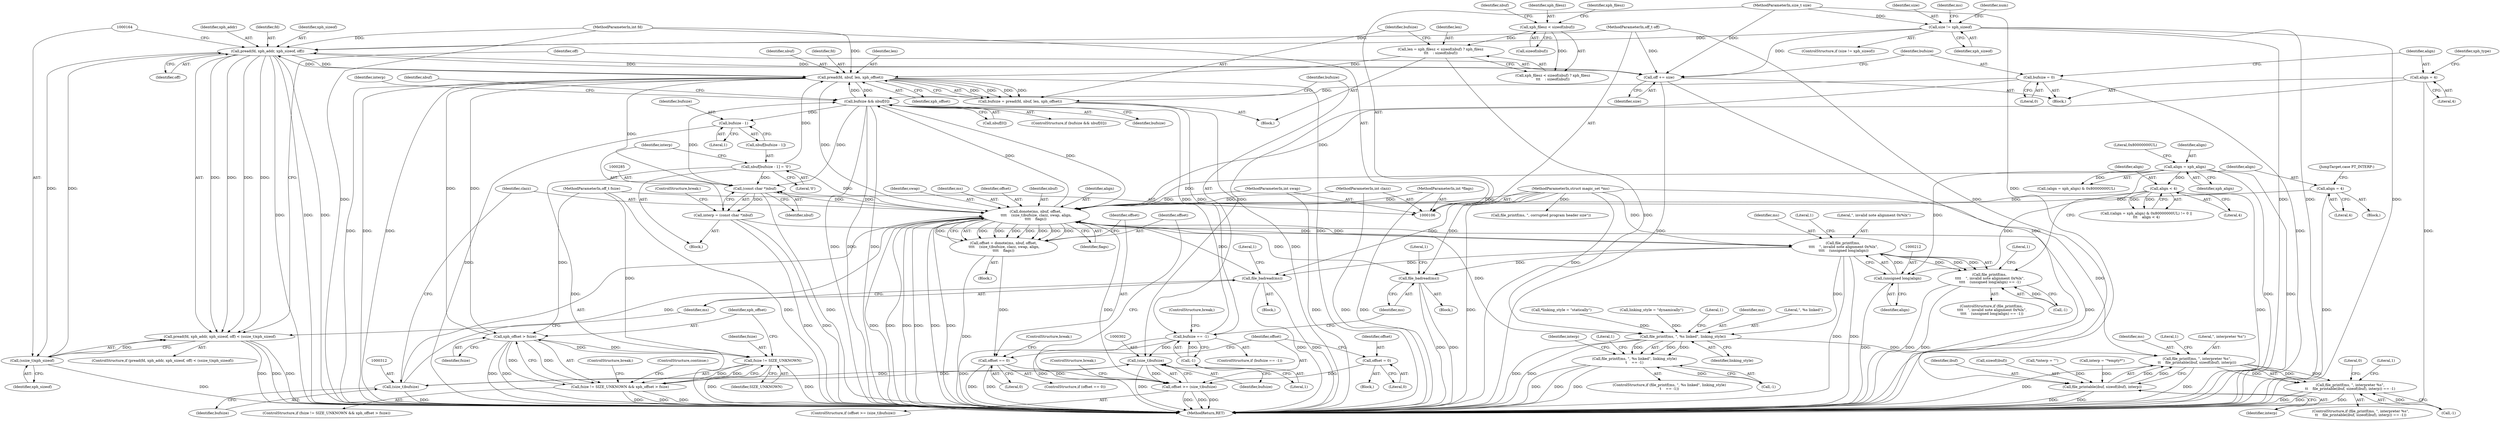 digraph "0_file_ce90e05774dd77d86cfc8dfa6da57b32816841c4_4@API" {
"1000158" [label="(Call,pread(fd, xph_addr, xph_sizeof, off))"];
"1000235" [label="(Call,pread(fd, nbuf, len, xph_offset))"];
"1000158" [label="(Call,pread(fd, xph_addr, xph_sizeof, off))"];
"1000110" [label="(MethodParameterIn,int fd)"];
"1000135" [label="(Call,size != xph_sizeof)"];
"1000113" [label="(MethodParameterIn,size_t size)"];
"1000163" [label="(Call,(ssize_t)xph_sizeof)"];
"1000172" [label="(Call,off += size)"];
"1000111" [label="(MethodParameterIn,off_t off)"];
"1000275" [label="(Call,nbuf[bufsize - 1] = '\0')"];
"1000269" [label="(Call,bufsize && nbuf[0])"];
"1000175" [label="(Call,bufsize = 0)"];
"1000241" [label="(Call,bufsize == -1)"];
"1000233" [label="(Call,bufsize = pread(fd, nbuf, len, xph_offset))"];
"1000243" [label="(Call,-1)"];
"1000284" [label="(Call,(const char *)nbuf)"];
"1000307" [label="(Call,donote(ms, nbuf, offset,\n \t\t\t\t    (size_t)bufsize, clazz, swap, align,\n\t\t\t\t    flags))"];
"1000208" [label="(Call,file_printf(ms, \n\t\t\t\t    \", invalid note alignment 0x%lx\",\n\t\t\t\t    (unsigned long)align))"];
"1000107" [label="(MethodParameterIn,struct magic_set *ms)"];
"1000211" [label="(Call,(unsigned long)align)"];
"1000202" [label="(Call,align < 4)"];
"1000197" [label="(Call,align = xph_align)"];
"1000299" [label="(Call,offset >= (size_t)bufsize)"];
"1000293" [label="(Call,offset = 0)"];
"1000319" [label="(Call,offset == 0)"];
"1000305" [label="(Call,offset = donote(ms, nbuf, offset,\n \t\t\t\t    (size_t)bufsize, clazz, swap, align,\n\t\t\t\t    flags))"];
"1000301" [label="(Call,(size_t)bufsize)"];
"1000311" [label="(Call,(size_t)bufsize)"];
"1000108" [label="(MethodParameterIn,int clazz)"];
"1000109" [label="(MethodParameterIn,int swap)"];
"1000178" [label="(Call,align = 4)"];
"1000219" [label="(Call,align = 4)"];
"1000115" [label="(MethodParameterIn,int *flags)"];
"1000223" [label="(Call,len = xph_filesz < sizeof(nbuf) ? xph_filesz\n\t\t\t    : sizeof(nbuf))"];
"1000226" [label="(Call,xph_filesz < sizeof(nbuf))"];
"1000258" [label="(Call,xph_offset > fsize)"];
"1000255" [label="(Call,fsize != SIZE_UNKNOWN)"];
"1000114" [label="(MethodParameterIn,off_t fsize)"];
"1000157" [label="(Call,pread(fd, xph_addr, xph_sizeof, off) < (ssize_t)xph_sizeof)"];
"1000278" [label="(Call,bufsize - 1)"];
"1000282" [label="(Call,interp = (const char *)nbuf)"];
"1000346" [label="(Call,file_printable(ibuf, sizeof(ibuf), interp))"];
"1000343" [label="(Call,file_printf(ms, \", interpreter %s\",\n\t\t    file_printable(ibuf, sizeof(ibuf), interp)))"];
"1000342" [label="(Call,file_printf(ms, \", interpreter %s\",\n\t\t    file_printable(ibuf, sizeof(ibuf), interp)) == -1)"];
"1000167" [label="(Call,file_badread(ms))"];
"1000207" [label="(Call,file_printf(ms, \n\t\t\t\t    \", invalid note alignment 0x%lx\",\n\t\t\t\t    (unsigned long)align) == -1)"];
"1000246" [label="(Call,file_badread(ms))"];
"1000328" [label="(Call,file_printf(ms, \", %s linked\", linking_style))"];
"1000327" [label="(Call,file_printf(ms, \", %s linked\", linking_style)\n\t    == -1)"];
"1000254" [label="(Call,fsize != SIZE_UNKNOWN && xph_offset > fsize)"];
"1000281" [label="(Literal,'\0')"];
"1000175" [label="(Call,bufsize = 0)"];
"1000244" [label="(Literal,1)"];
"1000246" [label="(Call,file_badread(ms))"];
"1000228" [label="(Call,sizeof(nbuf))"];
"1000180" [label="(Literal,4)"];
"1000142" [label="(Identifier,ms)"];
"1000282" [label="(Call,interp = (const char *)nbuf)"];
"1000314" [label="(Identifier,clazz)"];
"1000330" [label="(Literal,\", %s linked\")"];
"1000235" [label="(Call,pread(fd, nbuf, len, xph_offset))"];
"1000155" [label="(Block,)"];
"1000251" [label="(ControlStructure,break;)"];
"1000300" [label="(Identifier,offset)"];
"1000266" [label="(Block,)"];
"1000177" [label="(Literal,0)"];
"1000258" [label="(Call,xph_offset > fsize)"];
"1000317" [label="(Identifier,flags)"];
"1000257" [label="(Identifier,SIZE_UNKNOWN)"];
"1000239" [label="(Identifier,xph_offset)"];
"1000351" [label="(Call,-1)"];
"1000111" [label="(MethodParameterIn,off_t off)"];
"1000331" [label="(Identifier,linking_style)"];
"1000280" [label="(Literal,1)"];
"1000198" [label="(Identifier,align)"];
"1000297" [label="(Block,)"];
"1000342" [label="(Call,file_printf(ms, \", interpreter %s\",\n\t\t    file_printable(ibuf, sizeof(ibuf), interp)) == -1)"];
"1000276" [label="(Call,nbuf[bufsize - 1])"];
"1000345" [label="(Literal,\", interpreter %s\")"];
"1000241" [label="(Call,bufsize == -1)"];
"1000318" [label="(ControlStructure,if (offset == 0))"];
"1000236" [label="(Identifier,fd)"];
"1000328" [label="(Call,file_printf(ms, \", %s linked\", linking_style))"];
"1000114" [label="(MethodParameterIn,off_t fsize)"];
"1000277" [label="(Identifier,nbuf)"];
"1000166" [label="(Block,)"];
"1000121" [label="(Call,*linking_style = \"statically\")"];
"1000213" [label="(Identifier,align)"];
"1000194" [label="(Call,((align = xph_align) & 0x80000000UL) != 0 ||\n\t\t\t    align < 4)"];
"1000182" [label="(Identifier,xph_type)"];
"1000210" [label="(Literal,\", invalid note alignment 0x%lx\")"];
"1000350" [label="(Identifier,interp)"];
"1000226" [label="(Call,xph_filesz < sizeof(nbuf))"];
"1000320" [label="(Identifier,offset)"];
"1000259" [label="(Identifier,xph_offset)"];
"1000344" [label="(Identifier,ms)"];
"1000141" [label="(Call,file_printf(ms, \", corrupted program header size\"))"];
"1000162" [label="(Identifier,off)"];
"1000183" [label="(Block,)"];
"1000156" [label="(ControlStructure,if (pread(fd, xph_addr, xph_sizeof, off) < (ssize_t)xph_sizeof))"];
"1000108" [label="(MethodParameterIn,int clazz)"];
"1000242" [label="(Identifier,bufsize)"];
"1000163" [label="(Call,(ssize_t)xph_sizeof)"];
"1000203" [label="(Identifier,align)"];
"1000135" [label="(Call,size != xph_sizeof)"];
"1000284" [label="(Call,(const char *)nbuf)"];
"1000176" [label="(Identifier,bufsize)"];
"1000346" [label="(Call,file_printable(ibuf, sizeof(ibuf), interp))"];
"1000233" [label="(Call,bufsize = pread(fd, nbuf, len, xph_offset))"];
"1000219" [label="(Call,align = 4)"];
"1000232" [label="(Identifier,nbuf)"];
"1000209" [label="(Identifier,ms)"];
"1000275" [label="(Call,nbuf[bufsize - 1] = '\0')"];
"1000240" [label="(ControlStructure,if (bufsize == -1))"];
"1000185" [label="(Call,linking_style = \"dynamically\")"];
"1000222" [label="(JumpTarget,case PT_INTERP:)"];
"1000260" [label="(Identifier,fsize)"];
"1000274" [label="(Block,)"];
"1000134" [label="(ControlStructure,if (size != xph_sizeof))"];
"1000298" [label="(ControlStructure,if (offset >= (size_t)bufsize))"];
"1000220" [label="(Identifier,align)"];
"1000305" [label="(Call,offset = donote(ms, nbuf, offset,\n \t\t\t\t    (size_t)bufsize, clazz, swap, align,\n\t\t\t\t    flags))"];
"1000152" [label="(Identifier,num)"];
"1000207" [label="(Call,file_printf(ms, \n\t\t\t\t    \", invalid note alignment 0x%lx\",\n\t\t\t\t    (unsigned long)align) == -1)"];
"1000238" [label="(Identifier,len)"];
"1000199" [label="(Identifier,xph_align)"];
"1000303" [label="(Identifier,bufsize)"];
"1000341" [label="(ControlStructure,if (file_printf(ms, \", interpreter %s\",\n\t\t    file_printable(ibuf, sizeof(ibuf), interp)) == -1))"];
"1000263" [label="(ControlStructure,break;)"];
"1000158" [label="(Call,pread(fd, xph_addr, xph_sizeof, off))"];
"1000214" [label="(Call,-1)"];
"1000137" [label="(Identifier,xph_sizeof)"];
"1000204" [label="(Literal,4)"];
"1000234" [label="(Identifier,bufsize)"];
"1000269" [label="(Call,bufsize && nbuf[0])"];
"1000295" [label="(Literal,0)"];
"1000255" [label="(Call,fsize != SIZE_UNKNOWN)"];
"1000256" [label="(Identifier,fsize)"];
"1000352" [label="(Literal,1)"];
"1000293" [label="(Call,offset = 0)"];
"1000279" [label="(Identifier,bufsize)"];
"1000171" [label="(Literal,1)"];
"1000250" [label="(Literal,1)"];
"1000262" [label="(ControlStructure,continue;)"];
"1000327" [label="(Call,file_printf(ms, \", %s linked\", linking_style)\n\t    == -1)"];
"1000336" [label="(Literal,1)"];
"1000283" [label="(Identifier,interp)"];
"1000237" [label="(Identifier,nbuf)"];
"1000268" [label="(ControlStructure,if (bufsize && nbuf[0]))"];
"1000315" [label="(Identifier,swap)"];
"1000110" [label="(MethodParameterIn,int fd)"];
"1000173" [label="(Identifier,off)"];
"1000253" [label="(ControlStructure,if (fsize != SIZE_UNKNOWN && xph_offset > fsize))"];
"1000270" [label="(Identifier,bufsize)"];
"1000223" [label="(Call,len = xph_filesz < sizeof(nbuf) ? xph_filesz\n\t\t\t    : sizeof(nbuf))"];
"1000308" [label="(Identifier,ms)"];
"1000113" [label="(MethodParameterIn,size_t size)"];
"1000206" [label="(ControlStructure,if (file_printf(ms, \n\t\t\t\t    \", invalid note alignment 0x%lx\",\n\t\t\t\t    (unsigned long)align) == -1))"];
"1000254" [label="(Call,fsize != SIZE_UNKNOWN && xph_offset > fsize)"];
"1000311" [label="(Call,(size_t)bufsize)"];
"1000347" [label="(Identifier,ibuf)"];
"1000357" [label="(Literal,0)"];
"1000310" [label="(Identifier,offset)"];
"1000165" [label="(Identifier,xph_sizeof)"];
"1000107" [label="(MethodParameterIn,struct magic_set *ms)"];
"1000309" [label="(Identifier,nbuf)"];
"1000202" [label="(Call,align < 4)"];
"1000197" [label="(Call,align = xph_align)"];
"1000211" [label="(Call,(unsigned long)align)"];
"1000339" [label="(Identifier,interp)"];
"1000326" [label="(ControlStructure,if (file_printf(ms, \", %s linked\", linking_style)\n\t    == -1))"];
"1000196" [label="(Call,(align = xph_align) & 0x80000000UL)"];
"1000225" [label="(Call,xph_filesz < sizeof(nbuf) ? xph_filesz\n\t\t\t    : sizeof(nbuf))"];
"1000304" [label="(ControlStructure,break;)"];
"1000333" [label="(Literal,1)"];
"1000329" [label="(Identifier,ms)"];
"1000167" [label="(Call,file_badread(ms))"];
"1000307" [label="(Call,donote(ms, nbuf, offset,\n \t\t\t\t    (size_t)bufsize, clazz, swap, align,\n\t\t\t\t    flags))"];
"1000289" [label="(Identifier,interp)"];
"1000286" [label="(Identifier,nbuf)"];
"1000243" [label="(Call,-1)"];
"1000299" [label="(Call,offset >= (size_t)bufsize)"];
"1000291" [label="(ControlStructure,break;)"];
"1000109" [label="(MethodParameterIn,int swap)"];
"1000157" [label="(Call,pread(fd, xph_addr, xph_sizeof, off) < (ssize_t)xph_sizeof)"];
"1000321" [label="(Literal,0)"];
"1000294" [label="(Identifier,offset)"];
"1000200" [label="(Literal,0x80000000UL)"];
"1000168" [label="(Identifier,ms)"];
"1000316" [label="(Identifier,align)"];
"1000115" [label="(MethodParameterIn,int *flags)"];
"1000348" [label="(Call,sizeof(ibuf))"];
"1000227" [label="(Identifier,xph_filesz)"];
"1000136" [label="(Identifier,size)"];
"1000319" [label="(Call,offset == 0)"];
"1000161" [label="(Identifier,xph_sizeof)"];
"1000332" [label="(Call,-1)"];
"1000301" [label="(Call,(size_t)bufsize)"];
"1000160" [label="(Identifier,xph_addr)"];
"1000174" [label="(Identifier,size)"];
"1000355" [label="(Literal,1)"];
"1000221" [label="(Literal,4)"];
"1000230" [label="(Identifier,xph_filesz)"];
"1000313" [label="(Identifier,bufsize)"];
"1000271" [label="(Call,nbuf[0])"];
"1000178" [label="(Call,align = 4)"];
"1000125" [label="(Call,*interp = \"\")"];
"1000306" [label="(Identifier,offset)"];
"1000247" [label="(Identifier,ms)"];
"1000224" [label="(Identifier,len)"];
"1000288" [label="(Call,interp = \"*empty*\")"];
"1000322" [label="(ControlStructure,break;)"];
"1000278" [label="(Call,bufsize - 1)"];
"1000159" [label="(Identifier,fd)"];
"1000245" [label="(Block,)"];
"1000343" [label="(Call,file_printf(ms, \", interpreter %s\",\n\t\t    file_printable(ibuf, sizeof(ibuf), interp)))"];
"1000208" [label="(Call,file_printf(ms, \n\t\t\t\t    \", invalid note alignment 0x%lx\",\n\t\t\t\t    (unsigned long)align))"];
"1000218" [label="(Literal,1)"];
"1000179" [label="(Identifier,align)"];
"1000205" [label="(Block,)"];
"1000172" [label="(Call,off += size)"];
"1000358" [label="(MethodReturn,RET)"];
"1000215" [label="(Literal,1)"];
"1000158" -> "1000157"  [label="AST: "];
"1000158" -> "1000162"  [label="CFG: "];
"1000159" -> "1000158"  [label="AST: "];
"1000160" -> "1000158"  [label="AST: "];
"1000161" -> "1000158"  [label="AST: "];
"1000162" -> "1000158"  [label="AST: "];
"1000164" -> "1000158"  [label="CFG: "];
"1000158" -> "1000358"  [label="DDG: "];
"1000158" -> "1000358"  [label="DDG: "];
"1000158" -> "1000358"  [label="DDG: "];
"1000158" -> "1000157"  [label="DDG: "];
"1000158" -> "1000157"  [label="DDG: "];
"1000158" -> "1000157"  [label="DDG: "];
"1000158" -> "1000157"  [label="DDG: "];
"1000235" -> "1000158"  [label="DDG: "];
"1000110" -> "1000158"  [label="DDG: "];
"1000135" -> "1000158"  [label="DDG: "];
"1000163" -> "1000158"  [label="DDG: "];
"1000172" -> "1000158"  [label="DDG: "];
"1000111" -> "1000158"  [label="DDG: "];
"1000158" -> "1000163"  [label="DDG: "];
"1000158" -> "1000172"  [label="DDG: "];
"1000158" -> "1000235"  [label="DDG: "];
"1000235" -> "1000233"  [label="AST: "];
"1000235" -> "1000239"  [label="CFG: "];
"1000236" -> "1000235"  [label="AST: "];
"1000237" -> "1000235"  [label="AST: "];
"1000238" -> "1000235"  [label="AST: "];
"1000239" -> "1000235"  [label="AST: "];
"1000233" -> "1000235"  [label="CFG: "];
"1000235" -> "1000358"  [label="DDG: "];
"1000235" -> "1000358"  [label="DDG: "];
"1000235" -> "1000358"  [label="DDG: "];
"1000235" -> "1000358"  [label="DDG: "];
"1000235" -> "1000233"  [label="DDG: "];
"1000235" -> "1000233"  [label="DDG: "];
"1000235" -> "1000233"  [label="DDG: "];
"1000235" -> "1000233"  [label="DDG: "];
"1000110" -> "1000235"  [label="DDG: "];
"1000275" -> "1000235"  [label="DDG: "];
"1000269" -> "1000235"  [label="DDG: "];
"1000223" -> "1000235"  [label="DDG: "];
"1000258" -> "1000235"  [label="DDG: "];
"1000235" -> "1000258"  [label="DDG: "];
"1000235" -> "1000269"  [label="DDG: "];
"1000235" -> "1000284"  [label="DDG: "];
"1000235" -> "1000307"  [label="DDG: "];
"1000110" -> "1000106"  [label="AST: "];
"1000110" -> "1000358"  [label="DDG: "];
"1000135" -> "1000134"  [label="AST: "];
"1000135" -> "1000137"  [label="CFG: "];
"1000136" -> "1000135"  [label="AST: "];
"1000137" -> "1000135"  [label="AST: "];
"1000142" -> "1000135"  [label="CFG: "];
"1000152" -> "1000135"  [label="CFG: "];
"1000135" -> "1000358"  [label="DDG: "];
"1000135" -> "1000358"  [label="DDG: "];
"1000135" -> "1000358"  [label="DDG: "];
"1000113" -> "1000135"  [label="DDG: "];
"1000135" -> "1000172"  [label="DDG: "];
"1000113" -> "1000106"  [label="AST: "];
"1000113" -> "1000358"  [label="DDG: "];
"1000113" -> "1000172"  [label="DDG: "];
"1000163" -> "1000157"  [label="AST: "];
"1000163" -> "1000165"  [label="CFG: "];
"1000164" -> "1000163"  [label="AST: "];
"1000165" -> "1000163"  [label="AST: "];
"1000157" -> "1000163"  [label="CFG: "];
"1000163" -> "1000358"  [label="DDG: "];
"1000163" -> "1000157"  [label="DDG: "];
"1000172" -> "1000155"  [label="AST: "];
"1000172" -> "1000174"  [label="CFG: "];
"1000173" -> "1000172"  [label="AST: "];
"1000174" -> "1000172"  [label="AST: "];
"1000176" -> "1000172"  [label="CFG: "];
"1000172" -> "1000358"  [label="DDG: "];
"1000172" -> "1000358"  [label="DDG: "];
"1000111" -> "1000172"  [label="DDG: "];
"1000111" -> "1000106"  [label="AST: "];
"1000111" -> "1000358"  [label="DDG: "];
"1000275" -> "1000274"  [label="AST: "];
"1000275" -> "1000281"  [label="CFG: "];
"1000276" -> "1000275"  [label="AST: "];
"1000281" -> "1000275"  [label="AST: "];
"1000283" -> "1000275"  [label="CFG: "];
"1000275" -> "1000358"  [label="DDG: "];
"1000275" -> "1000284"  [label="DDG: "];
"1000275" -> "1000307"  [label="DDG: "];
"1000269" -> "1000268"  [label="AST: "];
"1000269" -> "1000270"  [label="CFG: "];
"1000269" -> "1000271"  [label="CFG: "];
"1000270" -> "1000269"  [label="AST: "];
"1000271" -> "1000269"  [label="AST: "];
"1000277" -> "1000269"  [label="CFG: "];
"1000289" -> "1000269"  [label="CFG: "];
"1000269" -> "1000358"  [label="DDG: "];
"1000269" -> "1000358"  [label="DDG: "];
"1000269" -> "1000358"  [label="DDG: "];
"1000175" -> "1000269"  [label="DDG: "];
"1000241" -> "1000269"  [label="DDG: "];
"1000284" -> "1000269"  [label="DDG: "];
"1000307" -> "1000269"  [label="DDG: "];
"1000269" -> "1000278"  [label="DDG: "];
"1000269" -> "1000284"  [label="DDG: "];
"1000269" -> "1000307"  [label="DDG: "];
"1000175" -> "1000155"  [label="AST: "];
"1000175" -> "1000177"  [label="CFG: "];
"1000176" -> "1000175"  [label="AST: "];
"1000177" -> "1000175"  [label="AST: "];
"1000179" -> "1000175"  [label="CFG: "];
"1000175" -> "1000358"  [label="DDG: "];
"1000175" -> "1000301"  [label="DDG: "];
"1000241" -> "1000240"  [label="AST: "];
"1000241" -> "1000243"  [label="CFG: "];
"1000242" -> "1000241"  [label="AST: "];
"1000243" -> "1000241"  [label="AST: "];
"1000247" -> "1000241"  [label="CFG: "];
"1000251" -> "1000241"  [label="CFG: "];
"1000241" -> "1000358"  [label="DDG: "];
"1000241" -> "1000358"  [label="DDG: "];
"1000233" -> "1000241"  [label="DDG: "];
"1000243" -> "1000241"  [label="DDG: "];
"1000241" -> "1000301"  [label="DDG: "];
"1000233" -> "1000183"  [label="AST: "];
"1000234" -> "1000233"  [label="AST: "];
"1000242" -> "1000233"  [label="CFG: "];
"1000233" -> "1000358"  [label="DDG: "];
"1000243" -> "1000244"  [label="CFG: "];
"1000244" -> "1000243"  [label="AST: "];
"1000284" -> "1000282"  [label="AST: "];
"1000284" -> "1000286"  [label="CFG: "];
"1000285" -> "1000284"  [label="AST: "];
"1000286" -> "1000284"  [label="AST: "];
"1000282" -> "1000284"  [label="CFG: "];
"1000284" -> "1000358"  [label="DDG: "];
"1000284" -> "1000282"  [label="DDG: "];
"1000307" -> "1000284"  [label="DDG: "];
"1000284" -> "1000307"  [label="DDG: "];
"1000307" -> "1000305"  [label="AST: "];
"1000307" -> "1000317"  [label="CFG: "];
"1000308" -> "1000307"  [label="AST: "];
"1000309" -> "1000307"  [label="AST: "];
"1000310" -> "1000307"  [label="AST: "];
"1000311" -> "1000307"  [label="AST: "];
"1000314" -> "1000307"  [label="AST: "];
"1000315" -> "1000307"  [label="AST: "];
"1000316" -> "1000307"  [label="AST: "];
"1000317" -> "1000307"  [label="AST: "];
"1000305" -> "1000307"  [label="CFG: "];
"1000307" -> "1000358"  [label="DDG: "];
"1000307" -> "1000358"  [label="DDG: "];
"1000307" -> "1000358"  [label="DDG: "];
"1000307" -> "1000358"  [label="DDG: "];
"1000307" -> "1000358"  [label="DDG: "];
"1000307" -> "1000358"  [label="DDG: "];
"1000307" -> "1000167"  [label="DDG: "];
"1000307" -> "1000208"  [label="DDG: "];
"1000307" -> "1000246"  [label="DDG: "];
"1000307" -> "1000305"  [label="DDG: "];
"1000307" -> "1000305"  [label="DDG: "];
"1000307" -> "1000305"  [label="DDG: "];
"1000307" -> "1000305"  [label="DDG: "];
"1000307" -> "1000305"  [label="DDG: "];
"1000307" -> "1000305"  [label="DDG: "];
"1000307" -> "1000305"  [label="DDG: "];
"1000307" -> "1000305"  [label="DDG: "];
"1000208" -> "1000307"  [label="DDG: "];
"1000107" -> "1000307"  [label="DDG: "];
"1000299" -> "1000307"  [label="DDG: "];
"1000311" -> "1000307"  [label="DDG: "];
"1000108" -> "1000307"  [label="DDG: "];
"1000109" -> "1000307"  [label="DDG: "];
"1000178" -> "1000307"  [label="DDG: "];
"1000202" -> "1000307"  [label="DDG: "];
"1000219" -> "1000307"  [label="DDG: "];
"1000197" -> "1000307"  [label="DDG: "];
"1000115" -> "1000307"  [label="DDG: "];
"1000307" -> "1000328"  [label="DDG: "];
"1000208" -> "1000207"  [label="AST: "];
"1000208" -> "1000211"  [label="CFG: "];
"1000209" -> "1000208"  [label="AST: "];
"1000210" -> "1000208"  [label="AST: "];
"1000211" -> "1000208"  [label="AST: "];
"1000215" -> "1000208"  [label="CFG: "];
"1000208" -> "1000358"  [label="DDG: "];
"1000208" -> "1000358"  [label="DDG: "];
"1000208" -> "1000167"  [label="DDG: "];
"1000208" -> "1000207"  [label="DDG: "];
"1000208" -> "1000207"  [label="DDG: "];
"1000208" -> "1000207"  [label="DDG: "];
"1000107" -> "1000208"  [label="DDG: "];
"1000211" -> "1000208"  [label="DDG: "];
"1000208" -> "1000246"  [label="DDG: "];
"1000208" -> "1000328"  [label="DDG: "];
"1000107" -> "1000106"  [label="AST: "];
"1000107" -> "1000358"  [label="DDG: "];
"1000107" -> "1000141"  [label="DDG: "];
"1000107" -> "1000167"  [label="DDG: "];
"1000107" -> "1000246"  [label="DDG: "];
"1000107" -> "1000328"  [label="DDG: "];
"1000107" -> "1000343"  [label="DDG: "];
"1000211" -> "1000213"  [label="CFG: "];
"1000212" -> "1000211"  [label="AST: "];
"1000213" -> "1000211"  [label="AST: "];
"1000211" -> "1000358"  [label="DDG: "];
"1000202" -> "1000211"  [label="DDG: "];
"1000197" -> "1000211"  [label="DDG: "];
"1000202" -> "1000194"  [label="AST: "];
"1000202" -> "1000204"  [label="CFG: "];
"1000203" -> "1000202"  [label="AST: "];
"1000204" -> "1000202"  [label="AST: "];
"1000194" -> "1000202"  [label="CFG: "];
"1000202" -> "1000358"  [label="DDG: "];
"1000202" -> "1000194"  [label="DDG: "];
"1000202" -> "1000194"  [label="DDG: "];
"1000197" -> "1000202"  [label="DDG: "];
"1000197" -> "1000196"  [label="AST: "];
"1000197" -> "1000199"  [label="CFG: "];
"1000198" -> "1000197"  [label="AST: "];
"1000199" -> "1000197"  [label="AST: "];
"1000200" -> "1000197"  [label="CFG: "];
"1000197" -> "1000358"  [label="DDG: "];
"1000197" -> "1000358"  [label="DDG: "];
"1000197" -> "1000196"  [label="DDG: "];
"1000299" -> "1000298"  [label="AST: "];
"1000299" -> "1000301"  [label="CFG: "];
"1000300" -> "1000299"  [label="AST: "];
"1000301" -> "1000299"  [label="AST: "];
"1000304" -> "1000299"  [label="CFG: "];
"1000306" -> "1000299"  [label="CFG: "];
"1000299" -> "1000358"  [label="DDG: "];
"1000299" -> "1000358"  [label="DDG: "];
"1000299" -> "1000358"  [label="DDG: "];
"1000293" -> "1000299"  [label="DDG: "];
"1000319" -> "1000299"  [label="DDG: "];
"1000301" -> "1000299"  [label="DDG: "];
"1000293" -> "1000266"  [label="AST: "];
"1000293" -> "1000295"  [label="CFG: "];
"1000294" -> "1000293"  [label="AST: "];
"1000295" -> "1000293"  [label="AST: "];
"1000300" -> "1000293"  [label="CFG: "];
"1000319" -> "1000318"  [label="AST: "];
"1000319" -> "1000321"  [label="CFG: "];
"1000320" -> "1000319"  [label="AST: "];
"1000321" -> "1000319"  [label="AST: "];
"1000300" -> "1000319"  [label="CFG: "];
"1000322" -> "1000319"  [label="CFG: "];
"1000319" -> "1000358"  [label="DDG: "];
"1000319" -> "1000358"  [label="DDG: "];
"1000305" -> "1000319"  [label="DDG: "];
"1000305" -> "1000297"  [label="AST: "];
"1000306" -> "1000305"  [label="AST: "];
"1000320" -> "1000305"  [label="CFG: "];
"1000305" -> "1000358"  [label="DDG: "];
"1000301" -> "1000303"  [label="CFG: "];
"1000302" -> "1000301"  [label="AST: "];
"1000303" -> "1000301"  [label="AST: "];
"1000301" -> "1000358"  [label="DDG: "];
"1000311" -> "1000301"  [label="DDG: "];
"1000301" -> "1000311"  [label="DDG: "];
"1000311" -> "1000313"  [label="CFG: "];
"1000312" -> "1000311"  [label="AST: "];
"1000313" -> "1000311"  [label="AST: "];
"1000314" -> "1000311"  [label="CFG: "];
"1000311" -> "1000358"  [label="DDG: "];
"1000108" -> "1000106"  [label="AST: "];
"1000108" -> "1000358"  [label="DDG: "];
"1000109" -> "1000106"  [label="AST: "];
"1000109" -> "1000358"  [label="DDG: "];
"1000178" -> "1000155"  [label="AST: "];
"1000178" -> "1000180"  [label="CFG: "];
"1000179" -> "1000178"  [label="AST: "];
"1000180" -> "1000178"  [label="AST: "];
"1000182" -> "1000178"  [label="CFG: "];
"1000178" -> "1000358"  [label="DDG: "];
"1000219" -> "1000205"  [label="AST: "];
"1000219" -> "1000221"  [label="CFG: "];
"1000220" -> "1000219"  [label="AST: "];
"1000221" -> "1000219"  [label="AST: "];
"1000222" -> "1000219"  [label="CFG: "];
"1000219" -> "1000358"  [label="DDG: "];
"1000115" -> "1000106"  [label="AST: "];
"1000115" -> "1000358"  [label="DDG: "];
"1000223" -> "1000183"  [label="AST: "];
"1000223" -> "1000225"  [label="CFG: "];
"1000224" -> "1000223"  [label="AST: "];
"1000225" -> "1000223"  [label="AST: "];
"1000234" -> "1000223"  [label="CFG: "];
"1000223" -> "1000358"  [label="DDG: "];
"1000226" -> "1000223"  [label="DDG: "];
"1000226" -> "1000225"  [label="AST: "];
"1000226" -> "1000228"  [label="CFG: "];
"1000227" -> "1000226"  [label="AST: "];
"1000228" -> "1000226"  [label="AST: "];
"1000230" -> "1000226"  [label="CFG: "];
"1000232" -> "1000226"  [label="CFG: "];
"1000226" -> "1000225"  [label="DDG: "];
"1000258" -> "1000254"  [label="AST: "];
"1000258" -> "1000260"  [label="CFG: "];
"1000259" -> "1000258"  [label="AST: "];
"1000260" -> "1000258"  [label="AST: "];
"1000254" -> "1000258"  [label="CFG: "];
"1000258" -> "1000358"  [label="DDG: "];
"1000258" -> "1000358"  [label="DDG: "];
"1000258" -> "1000255"  [label="DDG: "];
"1000258" -> "1000254"  [label="DDG: "];
"1000258" -> "1000254"  [label="DDG: "];
"1000255" -> "1000258"  [label="DDG: "];
"1000114" -> "1000258"  [label="DDG: "];
"1000255" -> "1000254"  [label="AST: "];
"1000255" -> "1000257"  [label="CFG: "];
"1000256" -> "1000255"  [label="AST: "];
"1000257" -> "1000255"  [label="AST: "];
"1000259" -> "1000255"  [label="CFG: "];
"1000254" -> "1000255"  [label="CFG: "];
"1000255" -> "1000358"  [label="DDG: "];
"1000255" -> "1000358"  [label="DDG: "];
"1000255" -> "1000254"  [label="DDG: "];
"1000255" -> "1000254"  [label="DDG: "];
"1000114" -> "1000255"  [label="DDG: "];
"1000114" -> "1000106"  [label="AST: "];
"1000114" -> "1000358"  [label="DDG: "];
"1000157" -> "1000156"  [label="AST: "];
"1000168" -> "1000157"  [label="CFG: "];
"1000173" -> "1000157"  [label="CFG: "];
"1000157" -> "1000358"  [label="DDG: "];
"1000157" -> "1000358"  [label="DDG: "];
"1000157" -> "1000358"  [label="DDG: "];
"1000278" -> "1000276"  [label="AST: "];
"1000278" -> "1000280"  [label="CFG: "];
"1000279" -> "1000278"  [label="AST: "];
"1000280" -> "1000278"  [label="AST: "];
"1000276" -> "1000278"  [label="CFG: "];
"1000278" -> "1000358"  [label="DDG: "];
"1000282" -> "1000274"  [label="AST: "];
"1000283" -> "1000282"  [label="AST: "];
"1000291" -> "1000282"  [label="CFG: "];
"1000282" -> "1000358"  [label="DDG: "];
"1000282" -> "1000358"  [label="DDG: "];
"1000282" -> "1000346"  [label="DDG: "];
"1000346" -> "1000343"  [label="AST: "];
"1000346" -> "1000350"  [label="CFG: "];
"1000347" -> "1000346"  [label="AST: "];
"1000348" -> "1000346"  [label="AST: "];
"1000350" -> "1000346"  [label="AST: "];
"1000343" -> "1000346"  [label="CFG: "];
"1000346" -> "1000358"  [label="DDG: "];
"1000346" -> "1000358"  [label="DDG: "];
"1000346" -> "1000343"  [label="DDG: "];
"1000346" -> "1000343"  [label="DDG: "];
"1000125" -> "1000346"  [label="DDG: "];
"1000288" -> "1000346"  [label="DDG: "];
"1000343" -> "1000342"  [label="AST: "];
"1000344" -> "1000343"  [label="AST: "];
"1000345" -> "1000343"  [label="AST: "];
"1000352" -> "1000343"  [label="CFG: "];
"1000343" -> "1000358"  [label="DDG: "];
"1000343" -> "1000358"  [label="DDG: "];
"1000343" -> "1000342"  [label="DDG: "];
"1000343" -> "1000342"  [label="DDG: "];
"1000343" -> "1000342"  [label="DDG: "];
"1000328" -> "1000343"  [label="DDG: "];
"1000342" -> "1000341"  [label="AST: "];
"1000342" -> "1000351"  [label="CFG: "];
"1000351" -> "1000342"  [label="AST: "];
"1000355" -> "1000342"  [label="CFG: "];
"1000357" -> "1000342"  [label="CFG: "];
"1000342" -> "1000358"  [label="DDG: "];
"1000342" -> "1000358"  [label="DDG: "];
"1000342" -> "1000358"  [label="DDG: "];
"1000351" -> "1000342"  [label="DDG: "];
"1000167" -> "1000166"  [label="AST: "];
"1000167" -> "1000168"  [label="CFG: "];
"1000168" -> "1000167"  [label="AST: "];
"1000171" -> "1000167"  [label="CFG: "];
"1000167" -> "1000358"  [label="DDG: "];
"1000167" -> "1000358"  [label="DDG: "];
"1000207" -> "1000206"  [label="AST: "];
"1000207" -> "1000214"  [label="CFG: "];
"1000214" -> "1000207"  [label="AST: "];
"1000218" -> "1000207"  [label="CFG: "];
"1000220" -> "1000207"  [label="CFG: "];
"1000207" -> "1000358"  [label="DDG: "];
"1000207" -> "1000358"  [label="DDG: "];
"1000214" -> "1000207"  [label="DDG: "];
"1000246" -> "1000245"  [label="AST: "];
"1000246" -> "1000247"  [label="CFG: "];
"1000247" -> "1000246"  [label="AST: "];
"1000250" -> "1000246"  [label="CFG: "];
"1000246" -> "1000358"  [label="DDG: "];
"1000246" -> "1000358"  [label="DDG: "];
"1000328" -> "1000327"  [label="AST: "];
"1000328" -> "1000331"  [label="CFG: "];
"1000329" -> "1000328"  [label="AST: "];
"1000330" -> "1000328"  [label="AST: "];
"1000331" -> "1000328"  [label="AST: "];
"1000333" -> "1000328"  [label="CFG: "];
"1000328" -> "1000358"  [label="DDG: "];
"1000328" -> "1000358"  [label="DDG: "];
"1000328" -> "1000327"  [label="DDG: "];
"1000328" -> "1000327"  [label="DDG: "];
"1000328" -> "1000327"  [label="DDG: "];
"1000185" -> "1000328"  [label="DDG: "];
"1000121" -> "1000328"  [label="DDG: "];
"1000327" -> "1000326"  [label="AST: "];
"1000327" -> "1000332"  [label="CFG: "];
"1000332" -> "1000327"  [label="AST: "];
"1000336" -> "1000327"  [label="CFG: "];
"1000339" -> "1000327"  [label="CFG: "];
"1000327" -> "1000358"  [label="DDG: "];
"1000327" -> "1000358"  [label="DDG: "];
"1000327" -> "1000358"  [label="DDG: "];
"1000332" -> "1000327"  [label="DDG: "];
"1000254" -> "1000253"  [label="AST: "];
"1000262" -> "1000254"  [label="CFG: "];
"1000263" -> "1000254"  [label="CFG: "];
"1000254" -> "1000358"  [label="DDG: "];
"1000254" -> "1000358"  [label="DDG: "];
"1000254" -> "1000358"  [label="DDG: "];
}
